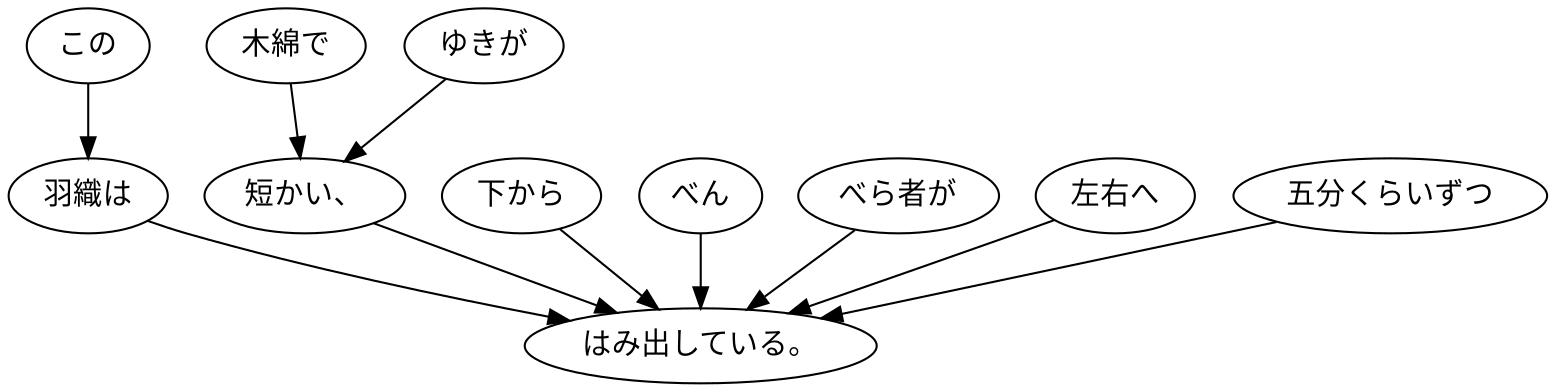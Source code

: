 digraph graph399 {
	node0 [label="この"];
	node1 [label="羽織は"];
	node2 [label="木綿で"];
	node3 [label="ゆきが"];
	node4 [label="短かい、"];
	node5 [label="下から"];
	node6 [label="べん"];
	node7 [label="べら者が"];
	node8 [label="左右へ"];
	node9 [label="五分くらいずつ"];
	node10 [label="はみ出している。"];
	node0 -> node1;
	node1 -> node10;
	node2 -> node4;
	node3 -> node4;
	node4 -> node10;
	node5 -> node10;
	node6 -> node10;
	node7 -> node10;
	node8 -> node10;
	node9 -> node10;
}
